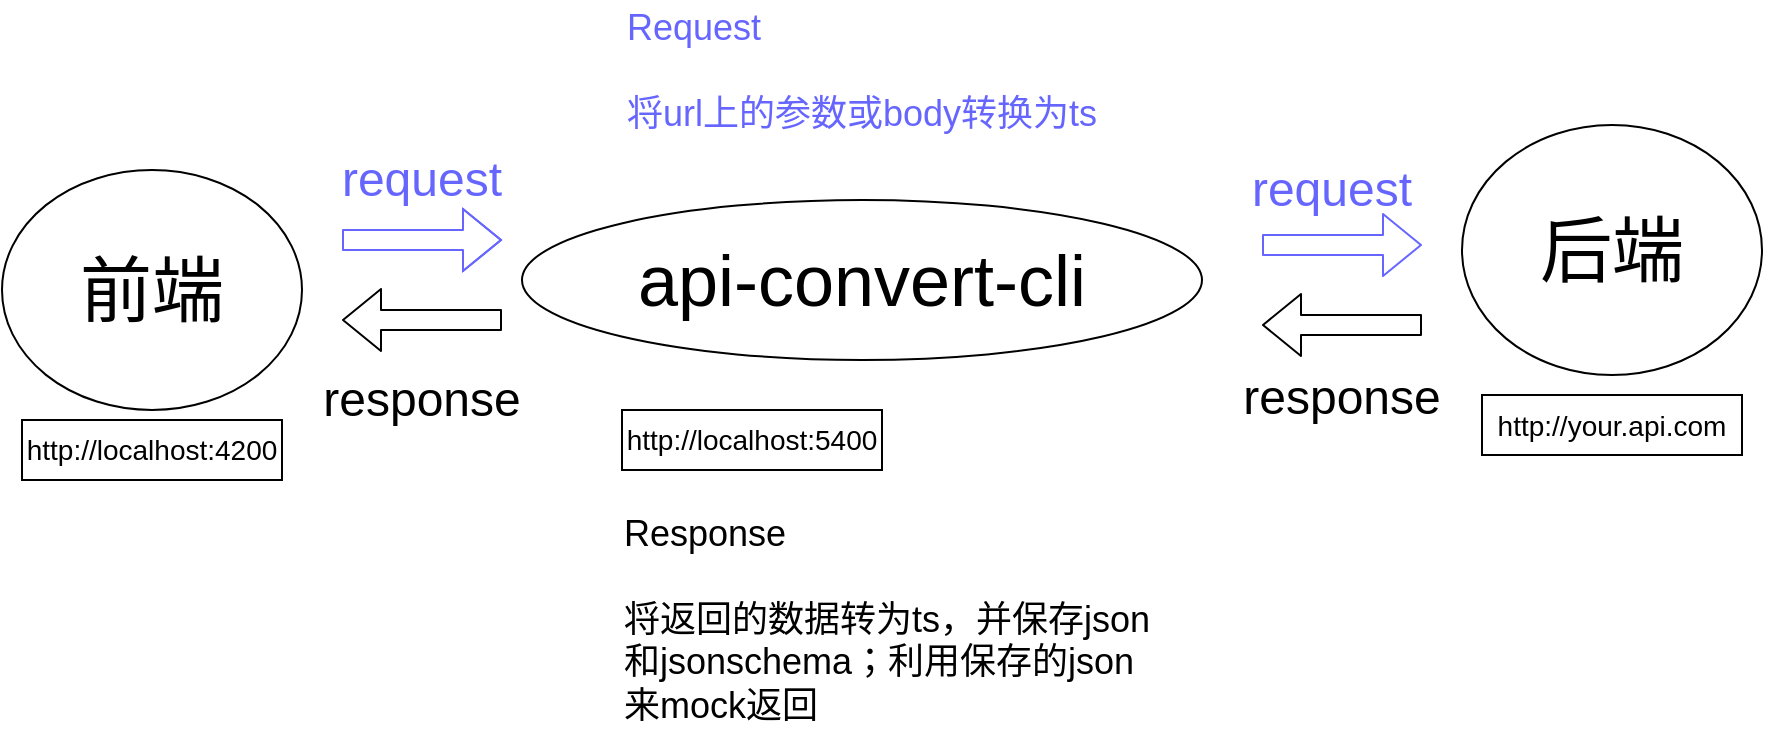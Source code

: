 <mxfile version="14.5.6" type="device"><diagram id="GbfLMAckD6MeiqXDSkTi" name="第 1 页"><mxGraphModel dx="1170" dy="1074" grid="1" gridSize="10" guides="1" tooltips="1" connect="1" arrows="1" fold="1" page="1" pageScale="1" pageWidth="1600" pageHeight="900" math="0" shadow="0"><root><mxCell id="0"/><mxCell id="1" parent="0"/><mxCell id="ToXubZRBVhyi8-YCE2ib-1" value="&lt;font style=&quot;font-size: 36px&quot;&gt;前端&lt;/font&gt;" style="ellipse;whiteSpace=wrap;html=1;" parent="1" vertex="1"><mxGeometry x="130" y="245" width="150" height="120" as="geometry"/></mxCell><mxCell id="FGAL-BLb6r8HgP-uqtzM-1" value="&lt;font style=&quot;font-size: 36px&quot;&gt;api-convert-cli&lt;/font&gt;" style="ellipse;whiteSpace=wrap;html=1;" parent="1" vertex="1"><mxGeometry x="390" y="260" width="340" height="80" as="geometry"/></mxCell><mxCell id="FGAL-BLb6r8HgP-uqtzM-2" value="&lt;span style=&quot;font-size: 36px&quot;&gt;后端&lt;/span&gt;" style="ellipse;whiteSpace=wrap;html=1;" parent="1" vertex="1"><mxGeometry x="860" y="222.5" width="150" height="125" as="geometry"/></mxCell><mxCell id="FGAL-BLb6r8HgP-uqtzM-7" value="" style="shape=flexArrow;endArrow=classic;html=1;strokeColor=#6666FF;" parent="1" edge="1"><mxGeometry width="50" height="50" relative="1" as="geometry"><mxPoint x="760" y="282.5" as="sourcePoint"/><mxPoint x="840" y="282.5" as="targetPoint"/><Array as="points"/></mxGeometry></mxCell><mxCell id="FGAL-BLb6r8HgP-uqtzM-8" value="" style="shape=flexArrow;endArrow=classic;html=1;strokeColor=#6666FF;" parent="1" edge="1"><mxGeometry width="50" height="50" relative="1" as="geometry"><mxPoint x="300" y="280" as="sourcePoint"/><mxPoint x="380" y="280" as="targetPoint"/><Array as="points"><mxPoint x="340" y="280"/></Array></mxGeometry></mxCell><mxCell id="FGAL-BLb6r8HgP-uqtzM-9" value="&lt;font color=&quot;#6666ff&quot;&gt;&lt;span style=&quot;font-size: 24px&quot;&gt;request&lt;/span&gt;&lt;/font&gt;" style="text;html=1;strokeColor=none;fillColor=none;align=center;verticalAlign=middle;whiteSpace=wrap;rounded=0;" parent="1" vertex="1"><mxGeometry x="300" y="240" width="80" height="20" as="geometry"/></mxCell><mxCell id="FGAL-BLb6r8HgP-uqtzM-10" value="&lt;span style=&quot;color: rgb(102 , 102 , 255) ; font-size: 24px&quot;&gt;request&lt;/span&gt;" style="text;html=1;strokeColor=none;fillColor=none;align=center;verticalAlign=middle;whiteSpace=wrap;rounded=0;" parent="1" vertex="1"><mxGeometry x="770" y="251.25" width="50" height="7.5" as="geometry"/></mxCell><mxCell id="FGAL-BLb6r8HgP-uqtzM-11" value="&lt;div style=&quot;text-align: left&quot;&gt;&lt;font color=&quot;#6666ff&quot;&gt;&lt;span style=&quot;font-size: 18px&quot;&gt;Request&lt;/span&gt;&lt;/font&gt;&lt;/div&gt;&lt;div style=&quot;text-align: left&quot;&gt;&lt;span style=&quot;font-size: 18px&quot;&gt;&lt;font color=&quot;#6666ff&quot;&gt;&lt;br&gt;&lt;/font&gt;&lt;/span&gt;&lt;/div&gt;&lt;div style=&quot;text-align: left&quot;&gt;&lt;span style=&quot;font-size: 18px&quot;&gt;&lt;font color=&quot;#6666ff&quot;&gt;将url上的参数或body转换为ts&lt;/font&gt;&lt;/span&gt;&lt;/div&gt;&lt;div style=&quot;text-align: left&quot;&gt;&lt;br&gt;&lt;/div&gt;" style="text;html=1;strokeColor=none;fillColor=none;align=center;verticalAlign=middle;whiteSpace=wrap;rounded=0;" parent="1" vertex="1"><mxGeometry x="425" y="160" width="270" height="85" as="geometry"/></mxCell><mxCell id="FGAL-BLb6r8HgP-uqtzM-12" value="" style="shape=flexArrow;endArrow=classic;html=1;" parent="1" edge="1"><mxGeometry width="50" height="50" relative="1" as="geometry"><mxPoint x="380" y="320" as="sourcePoint"/><mxPoint x="300" y="320" as="targetPoint"/></mxGeometry></mxCell><mxCell id="FGAL-BLb6r8HgP-uqtzM-13" value="" style="shape=flexArrow;endArrow=classic;html=1;" parent="1" edge="1"><mxGeometry width="50" height="50" relative="1" as="geometry"><mxPoint x="840" y="322.5" as="sourcePoint"/><mxPoint x="760" y="322.5" as="targetPoint"/></mxGeometry></mxCell><mxCell id="FGAL-BLb6r8HgP-uqtzM-14" value="&lt;span style=&quot;font-size: 24px&quot;&gt;response&lt;/span&gt;" style="text;html=1;strokeColor=none;fillColor=none;align=center;verticalAlign=middle;whiteSpace=wrap;rounded=0;" parent="1" vertex="1"><mxGeometry x="305" y="350" width="70" height="20" as="geometry"/></mxCell><mxCell id="FGAL-BLb6r8HgP-uqtzM-15" value="&lt;font style=&quot;font-size: 24px&quot;&gt;response&lt;/font&gt;" style="text;html=1;strokeColor=none;fillColor=none;align=center;verticalAlign=middle;whiteSpace=wrap;rounded=0;" parent="1" vertex="1"><mxGeometry x="780" y="355" width="40" height="7.5" as="geometry"/></mxCell><mxCell id="FGAL-BLb6r8HgP-uqtzM-16" value="&lt;div style=&quot;text-align: left&quot;&gt;&lt;span style=&quot;font-size: 18px&quot;&gt;Response&lt;/span&gt;&lt;/div&gt;&lt;div style=&quot;text-align: left&quot;&gt;&lt;span style=&quot;font-size: 18px&quot;&gt;&lt;br&gt;&lt;/span&gt;&lt;/div&gt;&lt;div style=&quot;text-align: left&quot;&gt;&lt;span style=&quot;font-size: 18px&quot;&gt;将返回的数据转为ts，并保存json和jsonschema；利用保存的json来mock返回&lt;/span&gt;&lt;/div&gt;" style="text;html=1;strokeColor=none;fillColor=none;align=center;verticalAlign=middle;whiteSpace=wrap;rounded=0;" parent="1" vertex="1"><mxGeometry x="440" y="420" width="270" height="100" as="geometry"/></mxCell><mxCell id="FGAL-BLb6r8HgP-uqtzM-17" value="&lt;font style=&quot;font-size: 14px&quot;&gt;http://localhost:4200&lt;/font&gt;" style="rounded=0;whiteSpace=wrap;html=1;" parent="1" vertex="1"><mxGeometry x="140" y="370" width="130" height="30" as="geometry"/></mxCell><mxCell id="FGAL-BLb6r8HgP-uqtzM-18" value="&lt;font style=&quot;font-size: 14px&quot;&gt;http://localhost:5400&lt;/font&gt;" style="rounded=0;whiteSpace=wrap;html=1;" parent="1" vertex="1"><mxGeometry x="440" y="365" width="130" height="30" as="geometry"/></mxCell><mxCell id="FGAL-BLb6r8HgP-uqtzM-19" value="&lt;font style=&quot;font-size: 14px&quot;&gt;http://your.api.com&lt;/font&gt;" style="rounded=0;whiteSpace=wrap;html=1;" parent="1" vertex="1"><mxGeometry x="870" y="357.5" width="130" height="30" as="geometry"/></mxCell></root></mxGraphModel></diagram></mxfile>